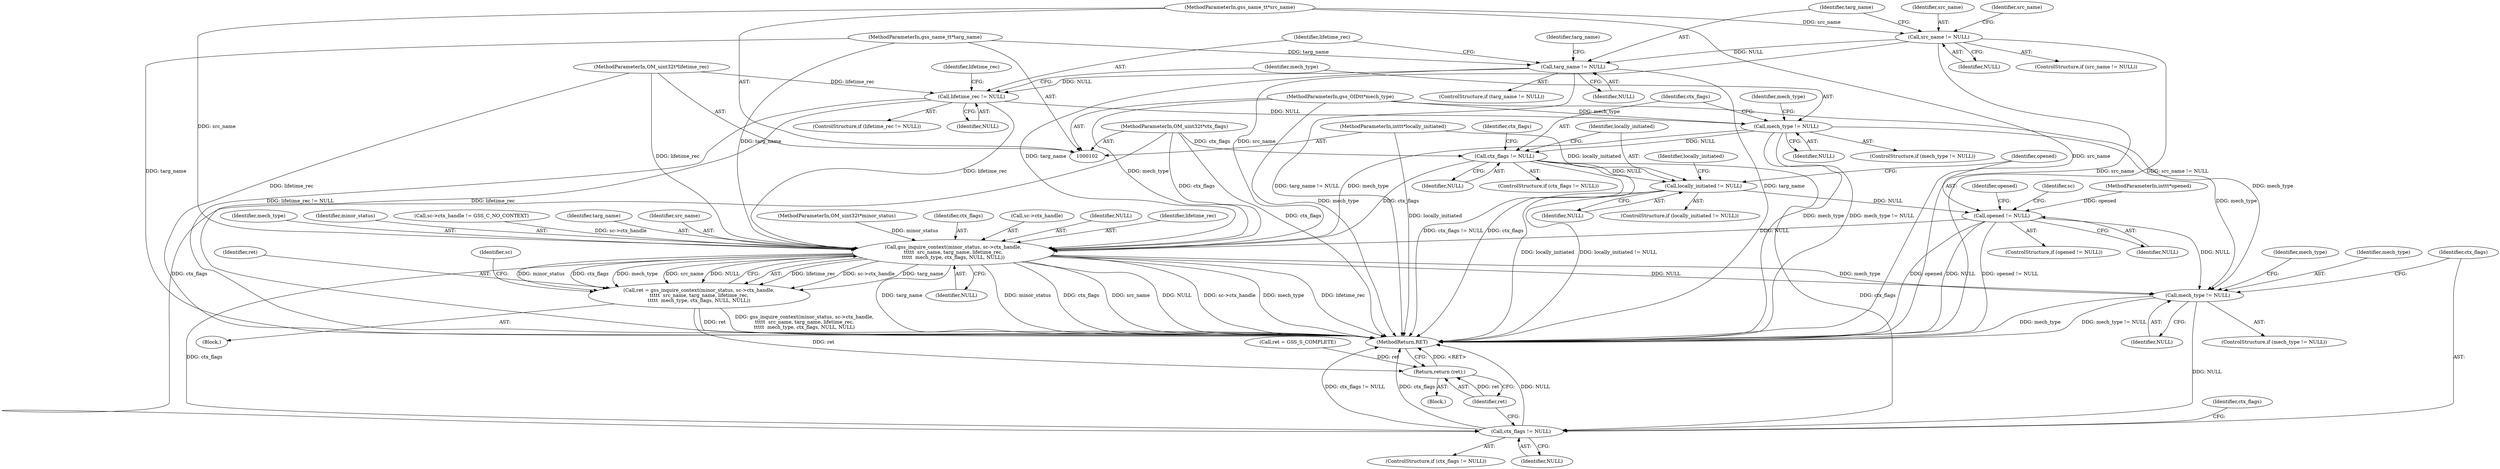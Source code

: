 digraph "0_krb5_b51b33f2bc5d1497ddf5bd107f791c101695000d_13@pointer" {
"1000166" [label="(Call,locally_initiated != NULL)"];
"1000110" [label="(MethodParameterIn,int\t\t*locally_initiated)"];
"1000158" [label="(Call,ctx_flags != NULL)"];
"1000109" [label="(MethodParameterIn,OM_uint32\t*ctx_flags)"];
"1000148" [label="(Call,mech_type != NULL)"];
"1000108" [label="(MethodParameterIn,gss_OID\t\t*mech_type)"];
"1000140" [label="(Call,lifetime_rec != NULL)"];
"1000107" [label="(MethodParameterIn,OM_uint32\t*lifetime_rec)"];
"1000132" [label="(Call,targ_name != NULL)"];
"1000106" [label="(MethodParameterIn,gss_name_t\t*targ_name)"];
"1000124" [label="(Call,src_name != NULL)"];
"1000105" [label="(MethodParameterIn,gss_name_t\t*src_name)"];
"1000176" [label="(Call,opened != NULL)"];
"1000194" [label="(Call,gss_inquire_context(minor_status, sc->ctx_handle,\n\t\t\t\t\t  src_name, targ_name, lifetime_rec,\n\t\t\t\t\t  mech_type, ctx_flags, NULL, NULL))"];
"1000192" [label="(Call,ret = gss_inquire_context(minor_status, sc->ctx_handle,\n\t\t\t\t\t  src_name, targ_name, lifetime_rec,\n\t\t\t\t\t  mech_type, ctx_flags, NULL, NULL))"];
"1000235" [label="(Return,return (ret);)"];
"1000213" [label="(Call,mech_type != NULL)"];
"1000223" [label="(Call,ctx_flags != NULL)"];
"1000150" [label="(Identifier,NULL)"];
"1000204" [label="(Identifier,NULL)"];
"1000137" [label="(Identifier,targ_name)"];
"1000109" [label="(MethodParameterIn,OM_uint32\t*ctx_flags)"];
"1000124" [label="(Call,src_name != NULL)"];
"1000171" [label="(Identifier,locally_initiated)"];
"1000149" [label="(Identifier,mech_type)"];
"1000176" [label="(Call,opened != NULL)"];
"1000141" [label="(Identifier,lifetime_rec)"];
"1000126" [label="(Identifier,NULL)"];
"1000160" [label="(Identifier,NULL)"];
"1000147" [label="(ControlStructure,if (mech_type != NULL))"];
"1000167" [label="(Identifier,locally_initiated)"];
"1000153" [label="(Identifier,mech_type)"];
"1000201" [label="(Identifier,lifetime_rec)"];
"1000202" [label="(Identifier,mech_type)"];
"1000193" [label="(Identifier,ret)"];
"1000213" [label="(Call,mech_type != NULL)"];
"1000129" [label="(Identifier,src_name)"];
"1000165" [label="(ControlStructure,if (locally_initiated != NULL))"];
"1000224" [label="(Identifier,ctx_flags)"];
"1000229" [label="(Identifier,ctx_flags)"];
"1000175" [label="(ControlStructure,if (opened != NULL))"];
"1000177" [label="(Identifier,opened)"];
"1000192" [label="(Call,ret = gss_inquire_context(minor_status, sc->ctx_handle,\n\t\t\t\t\t  src_name, targ_name, lifetime_rec,\n\t\t\t\t\t  mech_type, ctx_flags, NULL, NULL))"];
"1000178" [label="(Identifier,NULL)"];
"1000195" [label="(Identifier,minor_status)"];
"1000194" [label="(Call,gss_inquire_context(minor_status, sc->ctx_handle,\n\t\t\t\t\t  src_name, targ_name, lifetime_rec,\n\t\t\t\t\t  mech_type, ctx_flags, NULL, NULL))"];
"1000157" [label="(ControlStructure,if (ctx_flags != NULL))"];
"1000223" [label="(Call,ctx_flags != NULL)"];
"1000112" [label="(Block,)"];
"1000212" [label="(ControlStructure,if (mech_type != NULL))"];
"1000218" [label="(Identifier,mech_type)"];
"1000139" [label="(ControlStructure,if (lifetime_rec != NULL))"];
"1000105" [label="(MethodParameterIn,gss_name_t\t*src_name)"];
"1000125" [label="(Identifier,src_name)"];
"1000114" [label="(Call,ret = GSS_S_COMPLETE)"];
"1000159" [label="(Identifier,ctx_flags)"];
"1000181" [label="(Identifier,opened)"];
"1000163" [label="(Identifier,ctx_flags)"];
"1000107" [label="(MethodParameterIn,OM_uint32\t*lifetime_rec)"];
"1000186" [label="(Call,sc->ctx_handle != GSS_C_NO_CONTEXT)"];
"1000131" [label="(ControlStructure,if (targ_name != NULL))"];
"1000191" [label="(Block,)"];
"1000132" [label="(Call,targ_name != NULL)"];
"1000166" [label="(Call,locally_initiated != NULL)"];
"1000188" [label="(Identifier,sc)"];
"1000214" [label="(Identifier,mech_type)"];
"1000200" [label="(Identifier,targ_name)"];
"1000148" [label="(Call,mech_type != NULL)"];
"1000106" [label="(MethodParameterIn,gss_name_t\t*targ_name)"];
"1000123" [label="(ControlStructure,if (src_name != NULL))"];
"1000133" [label="(Identifier,targ_name)"];
"1000158" [label="(Call,ctx_flags != NULL)"];
"1000222" [label="(ControlStructure,if (ctx_flags != NULL))"];
"1000199" [label="(Identifier,src_name)"];
"1000111" [label="(MethodParameterIn,int\t\t*opened)"];
"1000237" [label="(MethodReturn,RET)"];
"1000134" [label="(Identifier,NULL)"];
"1000209" [label="(Identifier,sc)"];
"1000225" [label="(Identifier,NULL)"];
"1000145" [label="(Identifier,lifetime_rec)"];
"1000140" [label="(Call,lifetime_rec != NULL)"];
"1000108" [label="(MethodParameterIn,gss_OID\t\t*mech_type)"];
"1000236" [label="(Identifier,ret)"];
"1000142" [label="(Identifier,NULL)"];
"1000103" [label="(MethodParameterIn,OM_uint32\t*minor_status)"];
"1000215" [label="(Identifier,NULL)"];
"1000205" [label="(Identifier,NULL)"];
"1000203" [label="(Identifier,ctx_flags)"];
"1000235" [label="(Return,return (ret);)"];
"1000196" [label="(Call,sc->ctx_handle)"];
"1000168" [label="(Identifier,NULL)"];
"1000110" [label="(MethodParameterIn,int\t\t*locally_initiated)"];
"1000166" -> "1000165"  [label="AST: "];
"1000166" -> "1000168"  [label="CFG: "];
"1000167" -> "1000166"  [label="AST: "];
"1000168" -> "1000166"  [label="AST: "];
"1000171" -> "1000166"  [label="CFG: "];
"1000177" -> "1000166"  [label="CFG: "];
"1000166" -> "1000237"  [label="DDG: locally_initiated != NULL"];
"1000166" -> "1000237"  [label="DDG: locally_initiated"];
"1000110" -> "1000166"  [label="DDG: locally_initiated"];
"1000158" -> "1000166"  [label="DDG: NULL"];
"1000166" -> "1000176"  [label="DDG: NULL"];
"1000110" -> "1000102"  [label="AST: "];
"1000110" -> "1000237"  [label="DDG: locally_initiated"];
"1000158" -> "1000157"  [label="AST: "];
"1000158" -> "1000160"  [label="CFG: "];
"1000159" -> "1000158"  [label="AST: "];
"1000160" -> "1000158"  [label="AST: "];
"1000163" -> "1000158"  [label="CFG: "];
"1000167" -> "1000158"  [label="CFG: "];
"1000158" -> "1000237"  [label="DDG: ctx_flags"];
"1000158" -> "1000237"  [label="DDG: ctx_flags != NULL"];
"1000109" -> "1000158"  [label="DDG: ctx_flags"];
"1000148" -> "1000158"  [label="DDG: NULL"];
"1000158" -> "1000194"  [label="DDG: ctx_flags"];
"1000158" -> "1000223"  [label="DDG: ctx_flags"];
"1000109" -> "1000102"  [label="AST: "];
"1000109" -> "1000237"  [label="DDG: ctx_flags"];
"1000109" -> "1000194"  [label="DDG: ctx_flags"];
"1000109" -> "1000223"  [label="DDG: ctx_flags"];
"1000148" -> "1000147"  [label="AST: "];
"1000148" -> "1000150"  [label="CFG: "];
"1000149" -> "1000148"  [label="AST: "];
"1000150" -> "1000148"  [label="AST: "];
"1000153" -> "1000148"  [label="CFG: "];
"1000159" -> "1000148"  [label="CFG: "];
"1000148" -> "1000237"  [label="DDG: mech_type"];
"1000148" -> "1000237"  [label="DDG: mech_type != NULL"];
"1000108" -> "1000148"  [label="DDG: mech_type"];
"1000140" -> "1000148"  [label="DDG: NULL"];
"1000148" -> "1000194"  [label="DDG: mech_type"];
"1000148" -> "1000213"  [label="DDG: mech_type"];
"1000108" -> "1000102"  [label="AST: "];
"1000108" -> "1000237"  [label="DDG: mech_type"];
"1000108" -> "1000194"  [label="DDG: mech_type"];
"1000108" -> "1000213"  [label="DDG: mech_type"];
"1000140" -> "1000139"  [label="AST: "];
"1000140" -> "1000142"  [label="CFG: "];
"1000141" -> "1000140"  [label="AST: "];
"1000142" -> "1000140"  [label="AST: "];
"1000145" -> "1000140"  [label="CFG: "];
"1000149" -> "1000140"  [label="CFG: "];
"1000140" -> "1000237"  [label="DDG: lifetime_rec"];
"1000140" -> "1000237"  [label="DDG: lifetime_rec != NULL"];
"1000107" -> "1000140"  [label="DDG: lifetime_rec"];
"1000132" -> "1000140"  [label="DDG: NULL"];
"1000140" -> "1000194"  [label="DDG: lifetime_rec"];
"1000107" -> "1000102"  [label="AST: "];
"1000107" -> "1000237"  [label="DDG: lifetime_rec"];
"1000107" -> "1000194"  [label="DDG: lifetime_rec"];
"1000132" -> "1000131"  [label="AST: "];
"1000132" -> "1000134"  [label="CFG: "];
"1000133" -> "1000132"  [label="AST: "];
"1000134" -> "1000132"  [label="AST: "];
"1000137" -> "1000132"  [label="CFG: "];
"1000141" -> "1000132"  [label="CFG: "];
"1000132" -> "1000237"  [label="DDG: targ_name"];
"1000132" -> "1000237"  [label="DDG: targ_name != NULL"];
"1000106" -> "1000132"  [label="DDG: targ_name"];
"1000124" -> "1000132"  [label="DDG: NULL"];
"1000132" -> "1000194"  [label="DDG: targ_name"];
"1000106" -> "1000102"  [label="AST: "];
"1000106" -> "1000237"  [label="DDG: targ_name"];
"1000106" -> "1000194"  [label="DDG: targ_name"];
"1000124" -> "1000123"  [label="AST: "];
"1000124" -> "1000126"  [label="CFG: "];
"1000125" -> "1000124"  [label="AST: "];
"1000126" -> "1000124"  [label="AST: "];
"1000129" -> "1000124"  [label="CFG: "];
"1000133" -> "1000124"  [label="CFG: "];
"1000124" -> "1000237"  [label="DDG: src_name"];
"1000124" -> "1000237"  [label="DDG: src_name != NULL"];
"1000105" -> "1000124"  [label="DDG: src_name"];
"1000124" -> "1000194"  [label="DDG: src_name"];
"1000105" -> "1000102"  [label="AST: "];
"1000105" -> "1000237"  [label="DDG: src_name"];
"1000105" -> "1000194"  [label="DDG: src_name"];
"1000176" -> "1000175"  [label="AST: "];
"1000176" -> "1000178"  [label="CFG: "];
"1000177" -> "1000176"  [label="AST: "];
"1000178" -> "1000176"  [label="AST: "];
"1000181" -> "1000176"  [label="CFG: "];
"1000188" -> "1000176"  [label="CFG: "];
"1000176" -> "1000237"  [label="DDG: NULL"];
"1000176" -> "1000237"  [label="DDG: opened != NULL"];
"1000176" -> "1000237"  [label="DDG: opened"];
"1000111" -> "1000176"  [label="DDG: opened"];
"1000176" -> "1000194"  [label="DDG: NULL"];
"1000176" -> "1000213"  [label="DDG: NULL"];
"1000194" -> "1000192"  [label="AST: "];
"1000194" -> "1000205"  [label="CFG: "];
"1000195" -> "1000194"  [label="AST: "];
"1000196" -> "1000194"  [label="AST: "];
"1000199" -> "1000194"  [label="AST: "];
"1000200" -> "1000194"  [label="AST: "];
"1000201" -> "1000194"  [label="AST: "];
"1000202" -> "1000194"  [label="AST: "];
"1000203" -> "1000194"  [label="AST: "];
"1000204" -> "1000194"  [label="AST: "];
"1000205" -> "1000194"  [label="AST: "];
"1000192" -> "1000194"  [label="CFG: "];
"1000194" -> "1000237"  [label="DDG: lifetime_rec"];
"1000194" -> "1000237"  [label="DDG: targ_name"];
"1000194" -> "1000237"  [label="DDG: minor_status"];
"1000194" -> "1000237"  [label="DDG: ctx_flags"];
"1000194" -> "1000237"  [label="DDG: src_name"];
"1000194" -> "1000237"  [label="DDG: NULL"];
"1000194" -> "1000237"  [label="DDG: sc->ctx_handle"];
"1000194" -> "1000237"  [label="DDG: mech_type"];
"1000194" -> "1000192"  [label="DDG: lifetime_rec"];
"1000194" -> "1000192"  [label="DDG: sc->ctx_handle"];
"1000194" -> "1000192"  [label="DDG: targ_name"];
"1000194" -> "1000192"  [label="DDG: minor_status"];
"1000194" -> "1000192"  [label="DDG: ctx_flags"];
"1000194" -> "1000192"  [label="DDG: mech_type"];
"1000194" -> "1000192"  [label="DDG: src_name"];
"1000194" -> "1000192"  [label="DDG: NULL"];
"1000103" -> "1000194"  [label="DDG: minor_status"];
"1000186" -> "1000194"  [label="DDG: sc->ctx_handle"];
"1000194" -> "1000213"  [label="DDG: mech_type"];
"1000194" -> "1000213"  [label="DDG: NULL"];
"1000194" -> "1000223"  [label="DDG: ctx_flags"];
"1000192" -> "1000191"  [label="AST: "];
"1000193" -> "1000192"  [label="AST: "];
"1000209" -> "1000192"  [label="CFG: "];
"1000192" -> "1000237"  [label="DDG: gss_inquire_context(minor_status, sc->ctx_handle,\n\t\t\t\t\t  src_name, targ_name, lifetime_rec,\n\t\t\t\t\t  mech_type, ctx_flags, NULL, NULL)"];
"1000192" -> "1000237"  [label="DDG: ret"];
"1000192" -> "1000235"  [label="DDG: ret"];
"1000235" -> "1000112"  [label="AST: "];
"1000235" -> "1000236"  [label="CFG: "];
"1000236" -> "1000235"  [label="AST: "];
"1000237" -> "1000235"  [label="CFG: "];
"1000235" -> "1000237"  [label="DDG: <RET>"];
"1000236" -> "1000235"  [label="DDG: ret"];
"1000114" -> "1000235"  [label="DDG: ret"];
"1000213" -> "1000212"  [label="AST: "];
"1000213" -> "1000215"  [label="CFG: "];
"1000214" -> "1000213"  [label="AST: "];
"1000215" -> "1000213"  [label="AST: "];
"1000218" -> "1000213"  [label="CFG: "];
"1000224" -> "1000213"  [label="CFG: "];
"1000213" -> "1000237"  [label="DDG: mech_type"];
"1000213" -> "1000237"  [label="DDG: mech_type != NULL"];
"1000213" -> "1000223"  [label="DDG: NULL"];
"1000223" -> "1000222"  [label="AST: "];
"1000223" -> "1000225"  [label="CFG: "];
"1000224" -> "1000223"  [label="AST: "];
"1000225" -> "1000223"  [label="AST: "];
"1000229" -> "1000223"  [label="CFG: "];
"1000236" -> "1000223"  [label="CFG: "];
"1000223" -> "1000237"  [label="DDG: NULL"];
"1000223" -> "1000237"  [label="DDG: ctx_flags != NULL"];
"1000223" -> "1000237"  [label="DDG: ctx_flags"];
}
